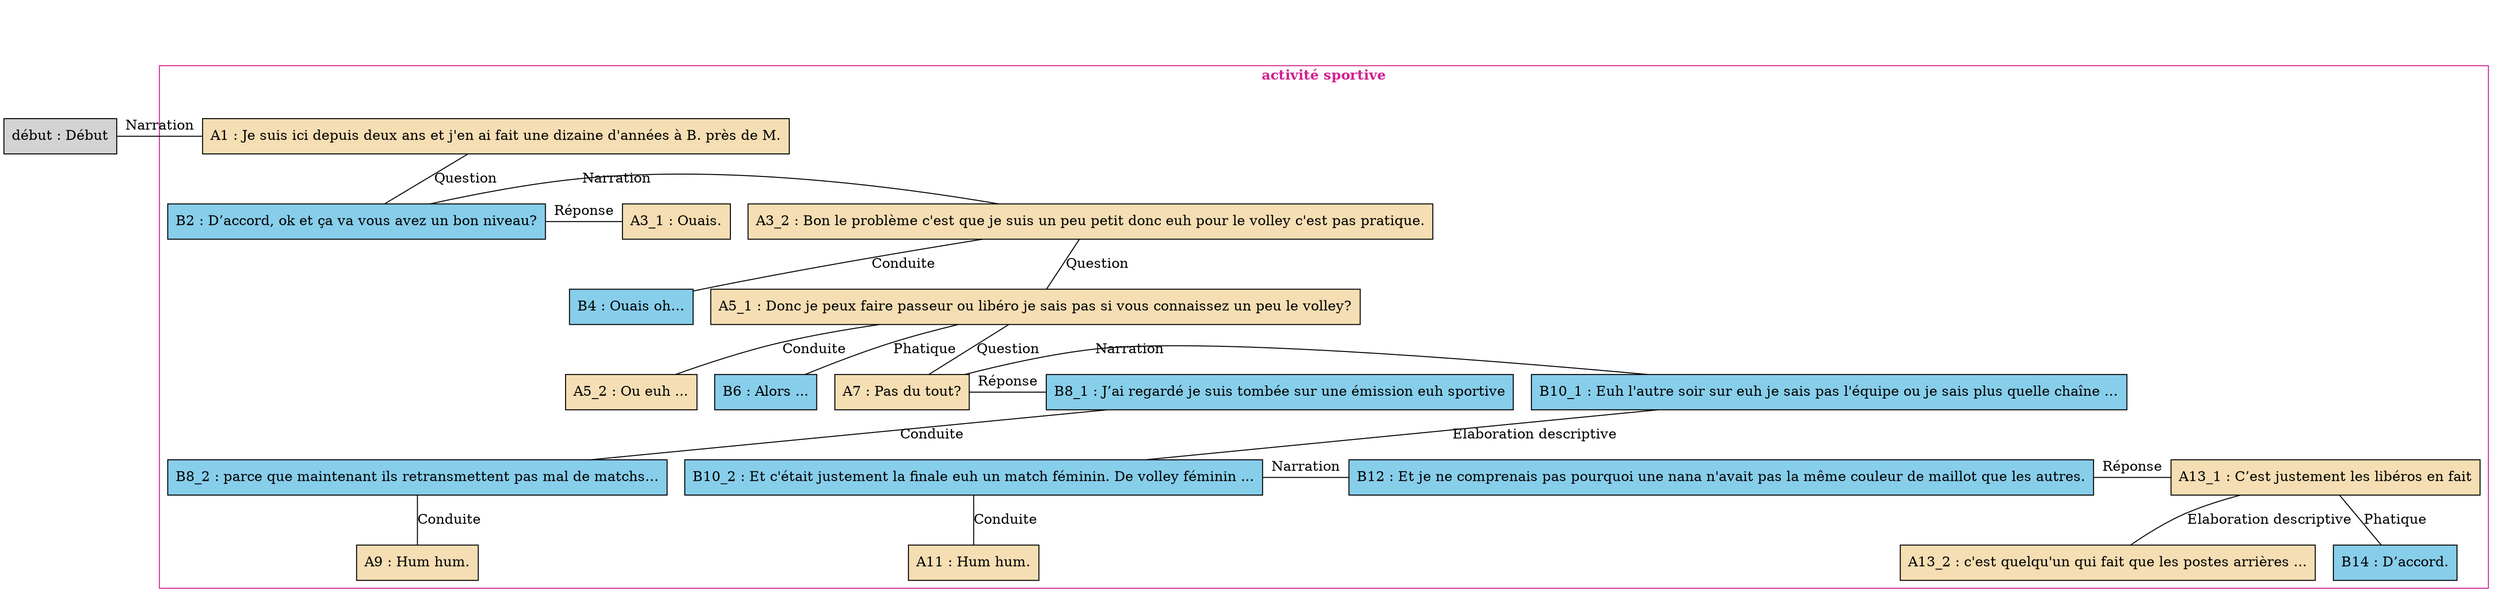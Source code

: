 digraph "Volley_-_E07bis" {
	node [shape=box style=filled]
	newrank=true
	zero [style=invis]
	"début" [label="début : Début"]
	A1 [label="A1 : Je suis ici depuis deux ans et j'en ai fait une dizaine d'années à B. près de M." fillcolor=wheat]
	B2 [label="B2 : D’accord, ok et ça va vous avez un bon niveau?" fillcolor=skyblue]
	A3_1 [label="A3_1 : Ouais." fillcolor=wheat]
	A3_2 [label="A3_2 : Bon le problème c'est que je suis un peu petit donc euh pour le volley c'est pas pratique." fillcolor=wheat]
	B4 [label="B4 : Ouais oh…" fillcolor=skyblue]
	A5_1 [label="A5_1 : Donc je peux faire passeur ou libéro je sais pas si vous connaissez un peu le volley?" fillcolor=wheat]
	A5_2 [label="A5_2 : Ou euh ..." fillcolor=wheat]
	B6 [label="B6 : Alors ..." fillcolor=skyblue]
	A7 [label="A7 : Pas du tout?" fillcolor=wheat]
	B8_1 [label="B8_1 : J’ai regardé je suis tombée sur une émission euh sportive" fillcolor=skyblue]
	B8_2 [label="B8_2 : parce que maintenant ils retransmettent pas mal de matchs…" fillcolor=skyblue]
	A9 [label="A9 : Hum hum." fillcolor=wheat]
	B10_1 [label="B10_1 : Euh l'autre soir sur euh je sais pas l'équipe ou je sais plus quelle chaîne …" fillcolor=skyblue]
	B10_2 [label="B10_2 : Et c'était justement la finale euh un match féminin. De volley féminin ..." fillcolor=skyblue]
	A11 [label="A11 : Hum hum." fillcolor=wheat]
	B12 [label="B12 : Et je ne comprenais pas pourquoi une nana n'avait pas la même couleur de maillot que les autres." fillcolor=skyblue]
	A13_1 [label="A13_1 : C’est justement les libéros en fait" fillcolor=wheat]
	A13_2 [label="A13_2 : c'est quelqu'un qui fait que les postes arrières ..." fillcolor=wheat]
	B14 [label="B14 : D’accord." fillcolor=skyblue]
	zero -> "début" [label="" style=invis]
	zero -> A1 [style=invis weight=1]
	"début" -> A1 [label=Narration constraint=false dir=none]
	A1 -> B2 [label=Question dir=none weight=2]
	A1 -> A3_1 [style=invis weight=1]
	B2 -> A3_1 [label="Réponse" constraint=false dir=none]
	A1 -> A3_2 [style=invis weight=1]
	B2 -> A3_2 [label=Narration constraint=false dir=none]
	A3_2 -> B4 [label=Conduite dir=none weight=2]
	A3_2 -> A5_1 [label=Question dir=none weight=2]
	A5_1 -> A5_2 [label=Conduite dir=none weight=2]
	A5_1 -> B6 [label=Phatique dir=none weight=2]
	A5_1 -> A7 [label=Question dir=none weight=2]
	A5_1 -> B8_1 [style=invis weight=1]
	A7 -> B8_1 [label="Réponse" constraint=false dir=none]
	B8_1 -> B8_2 [label=Conduite dir=none weight=2]
	B8_2 -> A9 [label=Conduite dir=none weight=2]
	A5_1 -> B10_1 [style=invis weight=1]
	A7 -> B10_1 [label=Narration constraint=false dir=none]
	B10_1 -> B10_2 [label="Elaboration descriptive" dir=none weight=2]
	B10_2 -> A11 [label=Conduite dir=none weight=2]
	B10_1 -> B12 [style=invis weight=1]
	B10_2 -> B12 [label=Narration constraint=false dir=none]
	B10_1 -> A13_1 [style=invis weight=1]
	B12 -> A13_1 [label="Réponse" constraint=false dir=none]
	A13_1 -> A13_2 [label="Elaboration descriptive" dir=none weight=2]
	A13_1 -> B14 [label=Phatique dir=none weight=2]
	subgraph cluster_0 {
		label=<<B>activité sportive</B>>
		color=violetred
		fontcolor=violetred
		A1
		B2
		A3_1
		A3_2
		B4
		A5_1
		A5_2
		B6
		A7
		B8_1
		B8_2
		A9
		B10_1
		B10_2
		A11
		B12
		A13_1
		A13_2
		B14
	}
}
